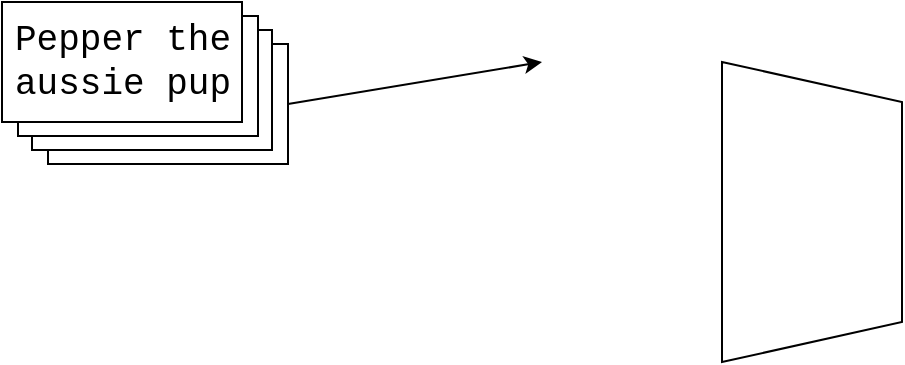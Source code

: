 <mxfile>
    <diagram id="9jOXXzl1DcfUxaTAMEZ0" name="第 1 页">
        <mxGraphModel dx="1094" dy="718" grid="1" gridSize="10" guides="1" tooltips="1" connect="1" arrows="1" fold="1" page="1" pageScale="1" pageWidth="827" pageHeight="1169" math="0" shadow="0">
            <root>
                <mxCell id="0"/>
                <mxCell id="1" parent="0"/>
                <mxCell id="5" value="" style="rounded=0;whiteSpace=wrap;html=1;" vertex="1" parent="1">
                    <mxGeometry x="163" y="121" width="120" height="60" as="geometry"/>
                </mxCell>
                <mxCell id="4" value="" style="rounded=0;whiteSpace=wrap;html=1;" vertex="1" parent="1">
                    <mxGeometry x="155" y="114" width="120" height="60" as="geometry"/>
                </mxCell>
                <mxCell id="3" value="" style="rounded=0;whiteSpace=wrap;html=1;" vertex="1" parent="1">
                    <mxGeometry x="148" y="107" width="120" height="60" as="geometry"/>
                </mxCell>
                <mxCell id="2" value="" style="rounded=0;whiteSpace=wrap;html=1;" vertex="1" parent="1">
                    <mxGeometry x="140" y="100" width="120" height="60" as="geometry"/>
                </mxCell>
                <mxCell id="6" value="&lt;font style=&quot;font-size: 18px&quot; face=&quot;Courier New&quot;&gt;Pepper the&lt;br&gt;aussie pup&lt;/font&gt;" style="text;html=1;align=center;verticalAlign=middle;resizable=0;points=[];autosize=1;strokeColor=none;fillColor=none;" vertex="1" parent="1">
                    <mxGeometry x="140" y="115" width="120" height="30" as="geometry"/>
                </mxCell>
                <mxCell id="7" value="" style="endArrow=classic;html=1;fontFamily=Courier New;fontSize=18;exitX=1;exitY=0.5;exitDx=0;exitDy=0;" edge="1" parent="1" source="5">
                    <mxGeometry width="50" height="50" relative="1" as="geometry">
                        <mxPoint x="360" y="180" as="sourcePoint"/>
                        <mxPoint x="410" y="130" as="targetPoint"/>
                    </mxGeometry>
                </mxCell>
                <mxCell id="8" value="" style="shape=trapezoid;perimeter=trapezoidPerimeter;whiteSpace=wrap;html=1;fixedSize=1;fontFamily=Courier New;fontSize=18;rotation=90;" vertex="1" parent="1">
                    <mxGeometry x="470" y="160" width="150" height="90" as="geometry"/>
                </mxCell>
            </root>
        </mxGraphModel>
    </diagram>
</mxfile>